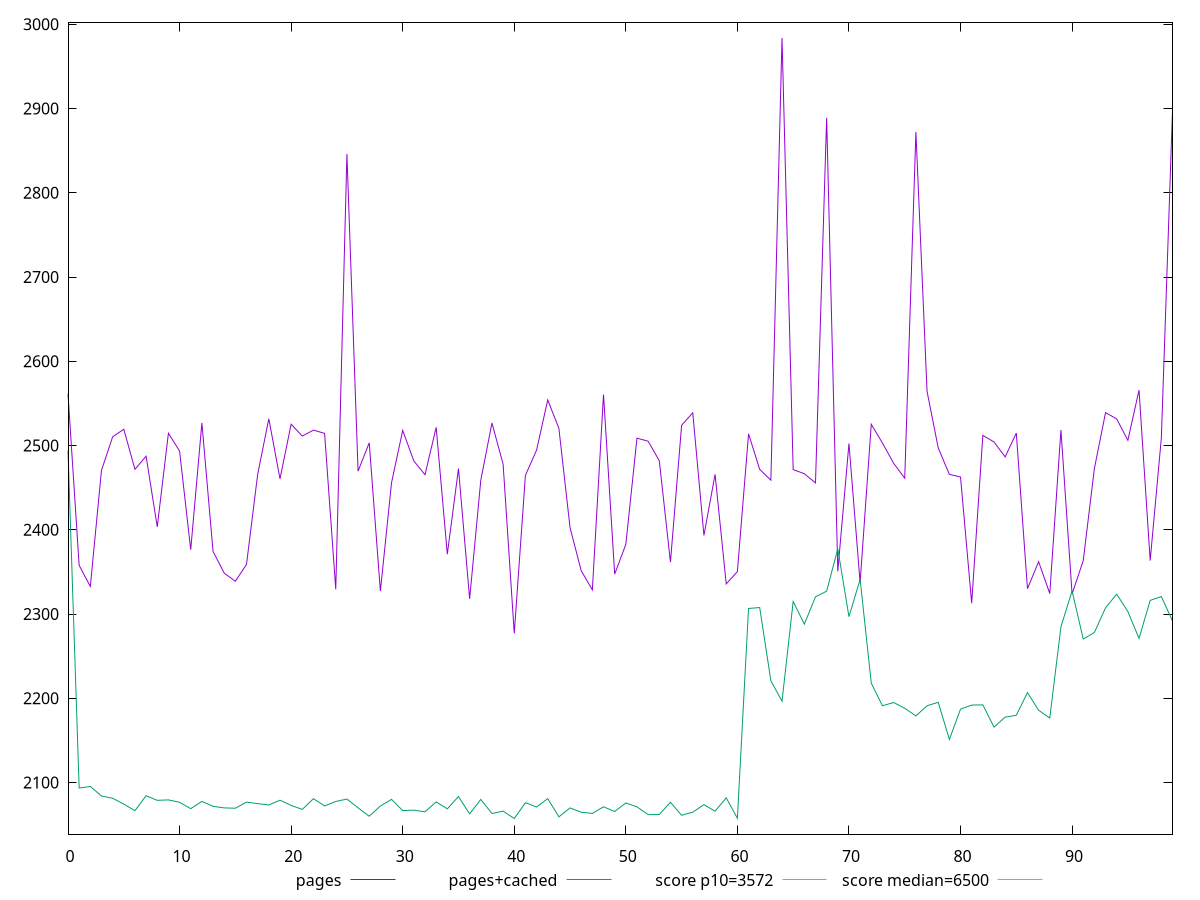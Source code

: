 reset

$pages <<EOF
0 2561.134499999999
1 2357.80475
2 2332.7209999999995
3 2470.5
4 2510.3255
5 2519.3235000000004
6 2471.7980000000002
7 2487.3575
8 2403.4235000000003
9 2514.6045000000004
10 2493.446000000001
11 2376.3194999999996
12 2526.853
13 2374.3725
14 2348.5885
15 2338.8755
16 2358.923
17 2465.68325
18 2531.8089999999997
19 2460.4735
20 2525.335
21 2511.2426
22 2518.2675
23 2514.45335
24 2329.432
25 2846.0919999999996
26 2469.5815000000002
27 2503.1885
28 2327.3419999999996
29 2455.90115
30 2517.974
31 2481.599
32 2465.36755
33 2521.617
34 2371.0009999999997
35 2472.58935
36 2318.025
37 2458.7245000000003
38 2526.809
39 2477.8645
40 2277.1490000000003
41 2464.53785
42 2494.5789999999997
43 2554.1440000000002
44 2520.4564999999993
45 2402.4719999999998
46 2351.3990000000003
47 2328.673
48 2560.5294999999996
49 2347.3729999999996
50 2382.6225
51 2508.7360000000003
52 2505.1337
53 2481.9125
54 2361.6211
55 2524.01165
56 2538.8485
57 2393.331
58 2465.7742499999995
59 2335.7045500000004
60 2350.431
61 2513.8428000000004
62 2471.6849
63 2458.9170000000004
64 2983.837
65 2471.4404999999997
66 2466.5235000000002
67 2455.6775
68 2888.8990000000003
69 2350.7225
70 2502.334
71 2337.3723499999996
72 2525.1985
73 2503.0160000000005
74 2479.0436
75 2461.26
76 2872.197
77 2564.275
78 2497.219
79 2465.7450000000003
80 2462.6884500000006
81 2312.9210000000003
82 2512.04315
83 2504.2425000000003
84 2486.5215
85 2514.8054
86 2330.0865000000003
87 2362.135
88 2324.3014
89 2518.3830000000003
90 2323.8054999999995
91 2363.4527499999995
92 2472.81
93 2539.1125
94 2531.5357999999997
95 2506.1620000000003
96 2565.7765
97 2363.4857
98 2508.8459999999995
99 2897.5600000000004
EOF

$pagesCached <<EOF
0 2494.1005
1 2093.4475
2 2095.323
3 2084.0204999999996
4 2081.3419999999996
5 2074.3790000000004
6 2066.58
7 2084.3504999999996
8 2078.8503
9 2079.3864000000003
10 2076.5460000000003
11 2068.9615000000003
12 2077.5913500000006
13 2071.8049999999994
14 2069.8690000000006
15 2069.5006000000003
16 2076.7660000000005
17 2074.9565000000002
18 2073.3972999999996
19 2079.0265
20 2072.8334999999997
21 2068.07175
22 2080.8745
23 2072.2065000000002
24 2077.5305
25 2080.3959999999997
26 2070.001
27 2059.9965
28 2072.124
29 2080.0275
30 2066.6735
31 2067.2125
32 2065.249
33 2077.0164999999997
34 2068.7745
35 2083.40245
36 2062.8125
37 2079.9505
38 2063.214
39 2066.041
40 2057.28075
41 2076.0895
42 2070.8975
43 2080.907
44 2059.2870000000003
45 2069.8528499999998
46 2064.7804499999997
47 2063.3019999999997
48 2071.2
49 2065.6413000000002
50 2075.6825000000003
51 2071.1475499999997
52 2061.883
53 2062.0370000000003
54 2076.5899999999997
55 2061.1185
56 2064.831
57 2073.7465
58 2065.9946
59 2081.848
60 2057.5654999999997
61 2306.6
62 2307.689
63 2220.8225999999995
64 2196.5119500000005
65 2314.883
66 2287.9791000000005
67 2320.416
68 2327.1425
69 2377.467
70 2296.8099999999995
71 2341.1400000000003
72 2218.0005
73 2191.1165
74 2195.005
75 2188.1355000000003
76 2179.1045000000004
77 2191.1274999999996
78 2195.2690000000002
79 2151.1672500000004
80 2187.063
81 2191.9304999999995
82 2192.2
83 2165.8151499999994
84 2177.6305
85 2179.8194999999996
86 2206.7805
87 2185.7924999999996
88 2176.569
89 2284.7670499999995
90 2327.5119999999997
91 2270.2780000000002
92 2278.099
93 2307.4525000000003
94 2323.6059999999998
95 2302.92655
96 2271.04745
97 2316.192
98 2320.7954999999997
99 2291.7445000000002
EOF

set key outside below
set xrange [0:99]
set yrange [2038.749625:3002.368125]
set trange [2038.749625:3002.368125]
set terminal svg size 640, 520 enhanced background rgb 'white'
set output "report_00018_2021-02-10T15-25-16.877Z/first-cpu-idle/comparison/line/0_vs_1.svg"

plot $pages title "pages" with line, \
     $pagesCached title "pages+cached" with line, \
     3572 title "score p10=3572", \
     6500 title "score median=6500"

reset
